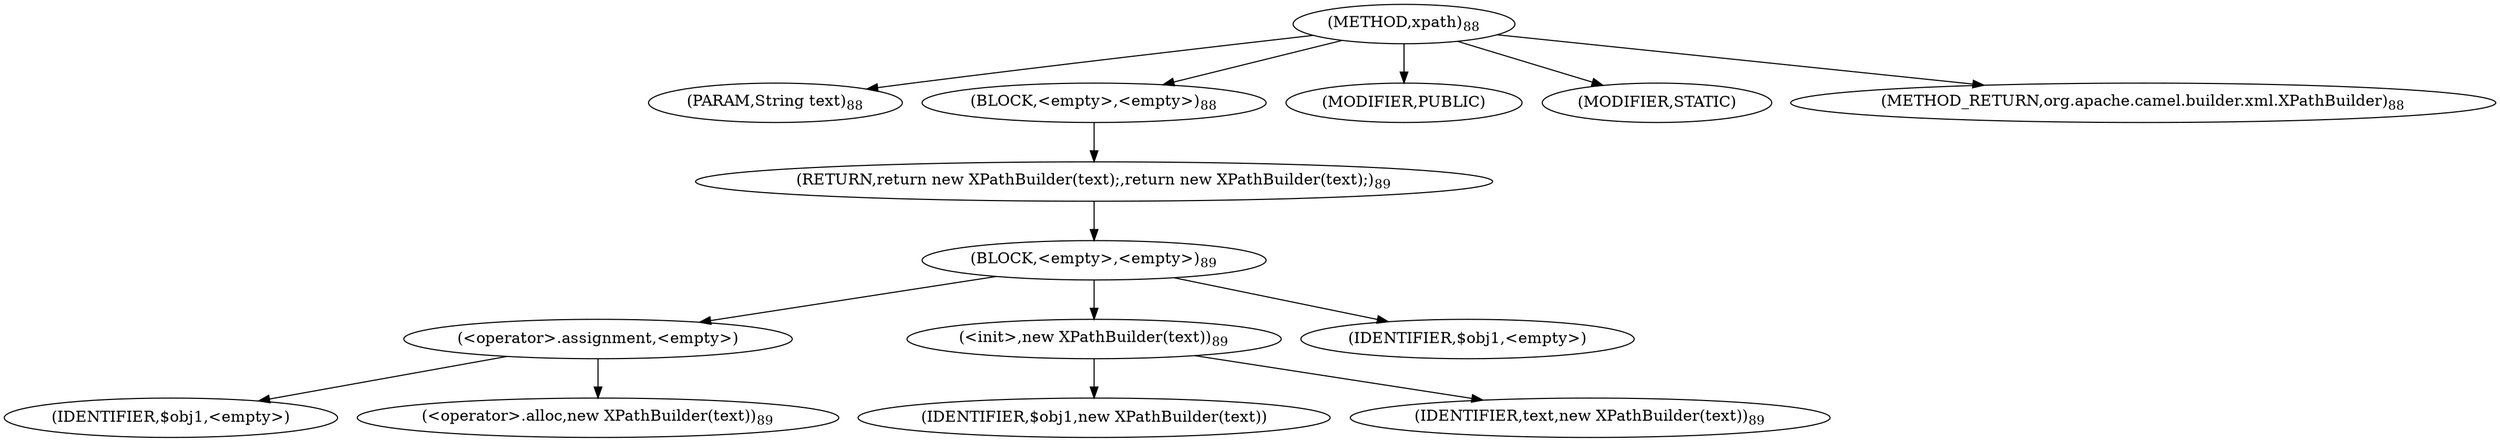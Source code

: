 digraph "xpath" {  
"219" [label = <(METHOD,xpath)<SUB>88</SUB>> ]
"220" [label = <(PARAM,String text)<SUB>88</SUB>> ]
"221" [label = <(BLOCK,&lt;empty&gt;,&lt;empty&gt;)<SUB>88</SUB>> ]
"222" [label = <(RETURN,return new XPathBuilder(text);,return new XPathBuilder(text);)<SUB>89</SUB>> ]
"223" [label = <(BLOCK,&lt;empty&gt;,&lt;empty&gt;)<SUB>89</SUB>> ]
"224" [label = <(&lt;operator&gt;.assignment,&lt;empty&gt;)> ]
"225" [label = <(IDENTIFIER,$obj1,&lt;empty&gt;)> ]
"226" [label = <(&lt;operator&gt;.alloc,new XPathBuilder(text))<SUB>89</SUB>> ]
"227" [label = <(&lt;init&gt;,new XPathBuilder(text))<SUB>89</SUB>> ]
"228" [label = <(IDENTIFIER,$obj1,new XPathBuilder(text))> ]
"229" [label = <(IDENTIFIER,text,new XPathBuilder(text))<SUB>89</SUB>> ]
"230" [label = <(IDENTIFIER,$obj1,&lt;empty&gt;)> ]
"231" [label = <(MODIFIER,PUBLIC)> ]
"232" [label = <(MODIFIER,STATIC)> ]
"233" [label = <(METHOD_RETURN,org.apache.camel.builder.xml.XPathBuilder)<SUB>88</SUB>> ]
  "219" -> "220" 
  "219" -> "221" 
  "219" -> "231" 
  "219" -> "232" 
  "219" -> "233" 
  "221" -> "222" 
  "222" -> "223" 
  "223" -> "224" 
  "223" -> "227" 
  "223" -> "230" 
  "224" -> "225" 
  "224" -> "226" 
  "227" -> "228" 
  "227" -> "229" 
}
